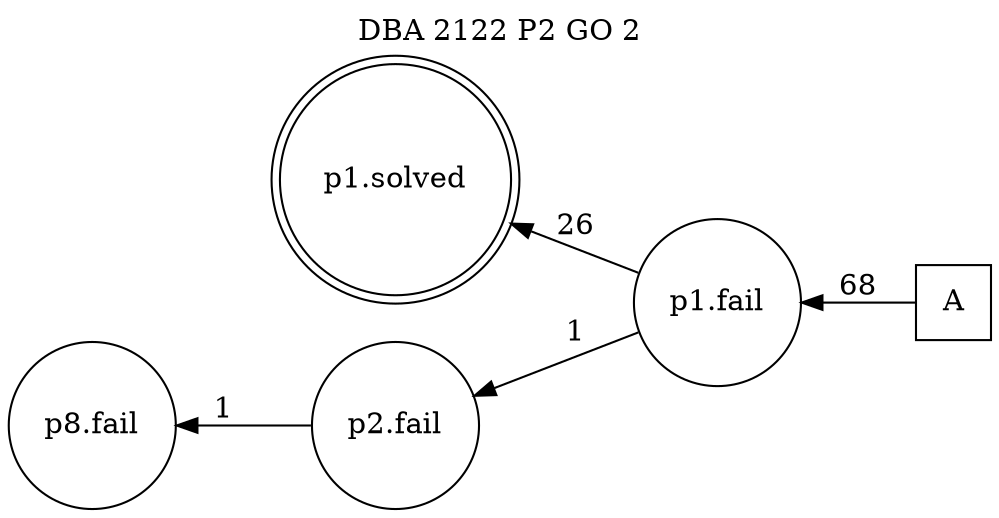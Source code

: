 digraph DBA_2122_P2_GO_2 {
labelloc="tl"
label= " DBA 2122 P2 GO 2 "
rankdir="RL";
graph [ size=" 10 , 10 !"]

"A" [shape="square" label="A"]
"p1.fail" [shape="circle" label="p1.fail"]
"p1.solved" [shape="doublecircle" label="p1.solved"]
"p2.fail" [shape="circle" label="p2.fail"]
"p8.fail" [shape="circle" label="p8.fail"]
"A" -> "p1.fail" [ label=68]
"p1.fail" -> "p1.solved" [ label=26]
"p1.fail" -> "p2.fail" [ label=1]
"p2.fail" -> "p8.fail" [ label=1]
}
